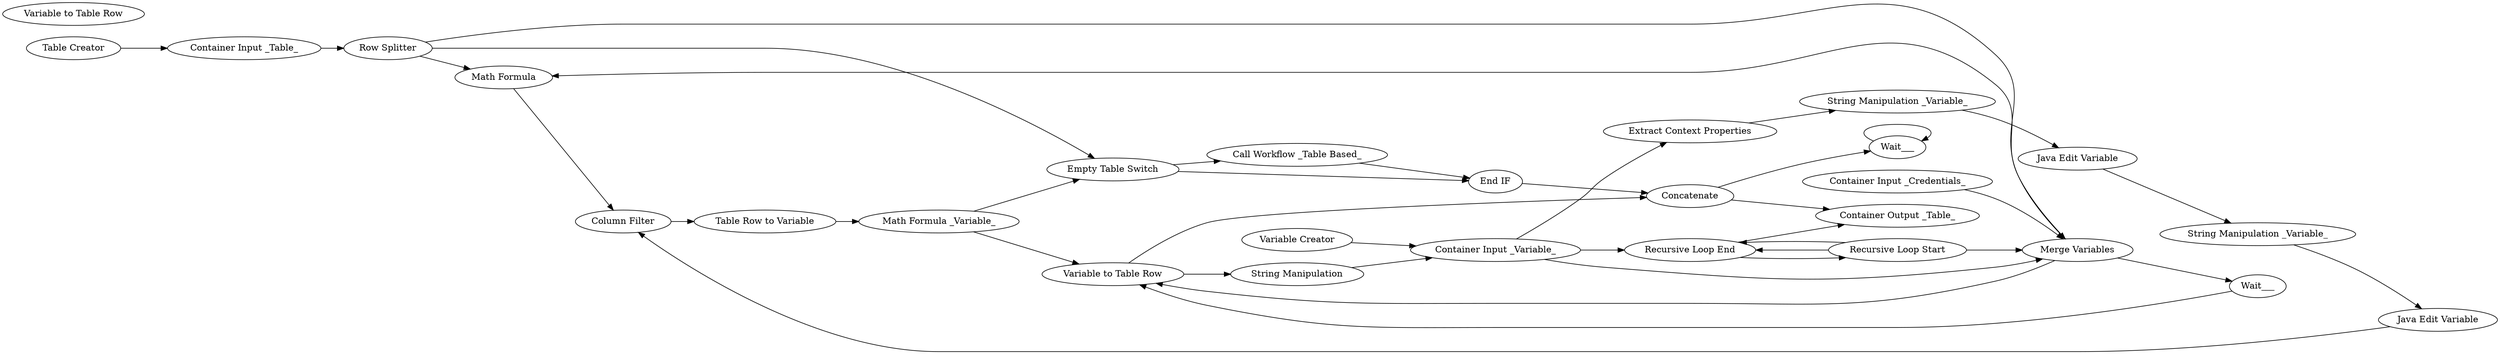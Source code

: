 digraph {
	1 [label="Container Input _Table_"]
	2 [label="Container Output _Table_"]
	3 [label="Row Splitter"]
	5 [label="Math Formula"]
	6 [label="Math Formula _Variable_"]
	8 [label="Column Filter"]
	36 [label="Empty Table Switch"]
	40 [label=Concatenate]
	41 [label="End IF"]
	32 [label="String Manipulation _Variable_"]
	33 [label="Java Edit Variable"]
	37 [label="String Manipulation _Variable_"]
	42 [label="Java Edit Variable"]
	43 [label="Extract Context Properties"]
	68 [label=Wait___]
	72 [label="Recursive Loop Start"]
	73 [label="Recursive Loop End"]
	77 [label="String Manipulation"]
	78 [label=Wait___]
	79 [label="Variable to Table Row"]
	81 [label="Delete Files_Folders _Table_"]
	82 [label="String to Path"]
	83 [label="Table Row to Variable"]
	80 [label="Table Row to Variable"]
	81 [label="Variable to Table Row"]
	82 [label="Merge Variables"]
	83 [label="Container Input _Variable_"]
	84 [label="Table Creator"]
	85 [label="Variable Creator"]
	86 [label="Container Input _Credentials_"]
	87 [label="Call Workflow _Table Based_"]
	32 -> 42
	37 -> 33
	42 -> 37
	43 -> 32
	68 -> 68
	72 -> 73
	72 -> 73
	72 -> 82
	77 -> 83
	78 -> 81
	73 -> 72
	81 -> 77
	82 -> 81
	82 -> 78
	83 -> 73
	1 -> 3
	3 -> 5
	3 -> 36
	3 -> 82
	5 -> 8
	6 -> 36
	6 -> 81
	8 -> 80
	36 -> 41
	36 -> 87
	40 -> 68
	40 -> 2
	41 -> 40
	33 -> 8
	73 -> 2
	80 -> 6
	81 -> 40
	82 -> 5
	83 -> 82
	83 -> 43
	84 -> 1
	85 -> 83
	86 -> 82
	87 -> 41
	rankdir=LR
}
